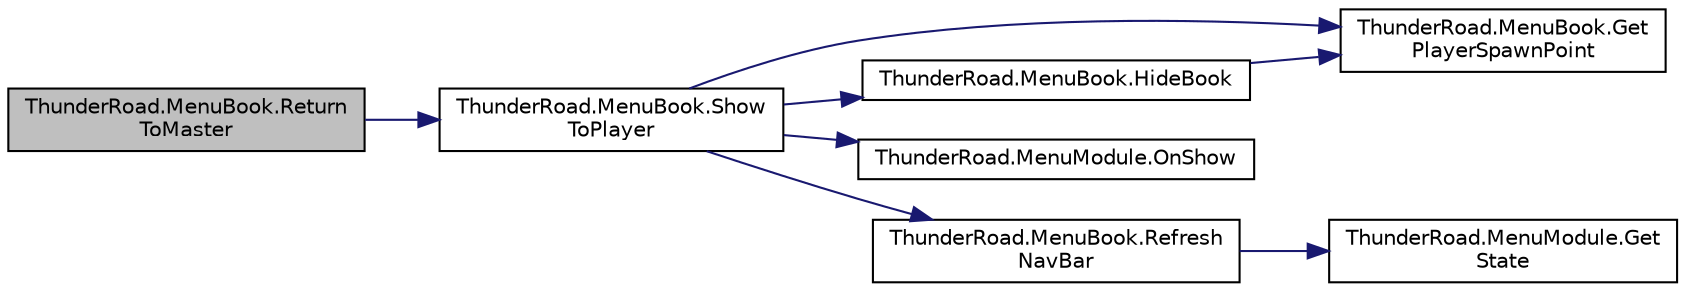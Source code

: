 digraph "ThunderRoad.MenuBook.ReturnToMaster"
{
 // LATEX_PDF_SIZE
  edge [fontname="Helvetica",fontsize="10",labelfontname="Helvetica",labelfontsize="10"];
  node [fontname="Helvetica",fontsize="10",shape=record];
  rankdir="LR";
  Node1 [label="ThunderRoad.MenuBook.Return\lToMaster",height=0.2,width=0.4,color="black", fillcolor="grey75", style="filled", fontcolor="black",tooltip="Returns to master."];
  Node1 -> Node2 [color="midnightblue",fontsize="10",style="solid",fontname="Helvetica"];
  Node2 [label="ThunderRoad.MenuBook.Show\lToPlayer",height=0.2,width=0.4,color="black", fillcolor="white", style="filled",URL="$class_thunder_road_1_1_menu_book.html#aa4ae3cf651672fb02ac4e469ccab670d",tooltip=" "];
  Node2 -> Node3 [color="midnightblue",fontsize="10",style="solid",fontname="Helvetica"];
  Node3 [label="ThunderRoad.MenuBook.Get\lPlayerSpawnPoint",height=0.2,width=0.4,color="black", fillcolor="white", style="filled",URL="$class_thunder_road_1_1_menu_book.html#a7e1bbd1ab63d655117f649ce59cd1101",tooltip=" "];
  Node2 -> Node4 [color="midnightblue",fontsize="10",style="solid",fontname="Helvetica"];
  Node4 [label="ThunderRoad.MenuBook.HideBook",height=0.2,width=0.4,color="black", fillcolor="white", style="filled",URL="$class_thunder_road_1_1_menu_book.html#a5575e0f6c089b91a02a784b4b6a7c100",tooltip=" "];
  Node4 -> Node3 [color="midnightblue",fontsize="10",style="solid",fontname="Helvetica"];
  Node2 -> Node5 [color="midnightblue",fontsize="10",style="solid",fontname="Helvetica"];
  Node5 [label="ThunderRoad.MenuModule.OnShow",height=0.2,width=0.4,color="black", fillcolor="white", style="filled",URL="$class_thunder_road_1_1_menu_module.html#a7f682303b5f3988c7a1165eec3148cc3",tooltip="Called when [show]."];
  Node2 -> Node6 [color="midnightblue",fontsize="10",style="solid",fontname="Helvetica"];
  Node6 [label="ThunderRoad.MenuBook.Refresh\lNavBar",height=0.2,width=0.4,color="black", fillcolor="white", style="filled",URL="$class_thunder_road_1_1_menu_book.html#ad9f5133215e7cdabeb4c99fccd591df8",tooltip="Refreshes the nav bar."];
  Node6 -> Node7 [color="midnightblue",fontsize="10",style="solid",fontname="Helvetica"];
  Node7 [label="ThunderRoad.MenuModule.Get\lState",height=0.2,width=0.4,color="black", fillcolor="white", style="filled",URL="$class_thunder_road_1_1_menu_module.html#a30562c216f66556ab73ad148048e3e54",tooltip="Gets the state."];
}
